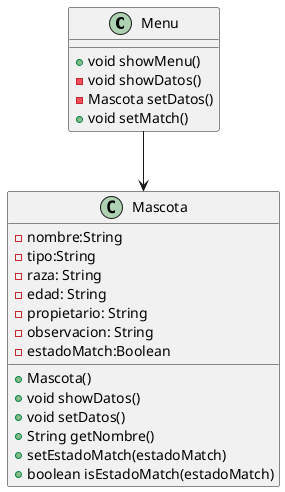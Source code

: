 @startuml
'https://plantuml.com/sequence-diagram

class Menu{
+ void showMenu()
-void showDatos()
-Mascota setDatos()
+ void setMatch()
}

class Mascota{
    -nombre:String
    -tipo:String
    -raza: String
    -edad: String
    -propietario: String
    -observacion: String
    -estadoMatch:Boolean
    +Mascota()
    +void showDatos()
    +void setDatos()
    +String getNombre()
    +setEstadoMatch(estadoMatch)
    +boolean isEstadoMatch(estadoMatch)

}

Menu --> Mascota



@enduml